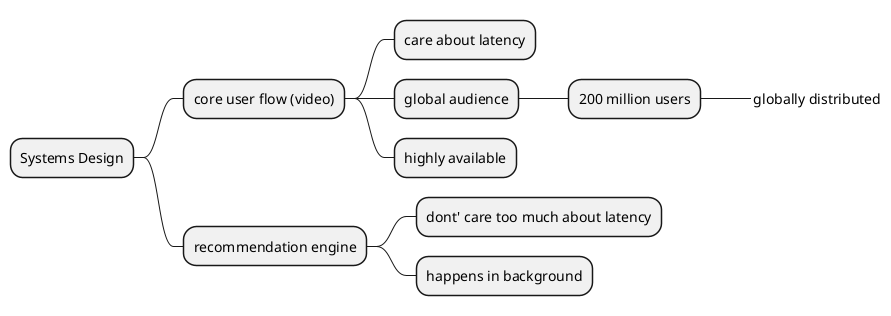 
@startmindmap "System Designs Overview"

+ Systems Design
++ core user flow (video)
+++ care about latency
+++ global audience
++++ 200 million users
+++++_ globally distributed
+++ highly available
++ recommendation engine
+++ dont' care too much about latency
+++ happens in background

@endmindmap
